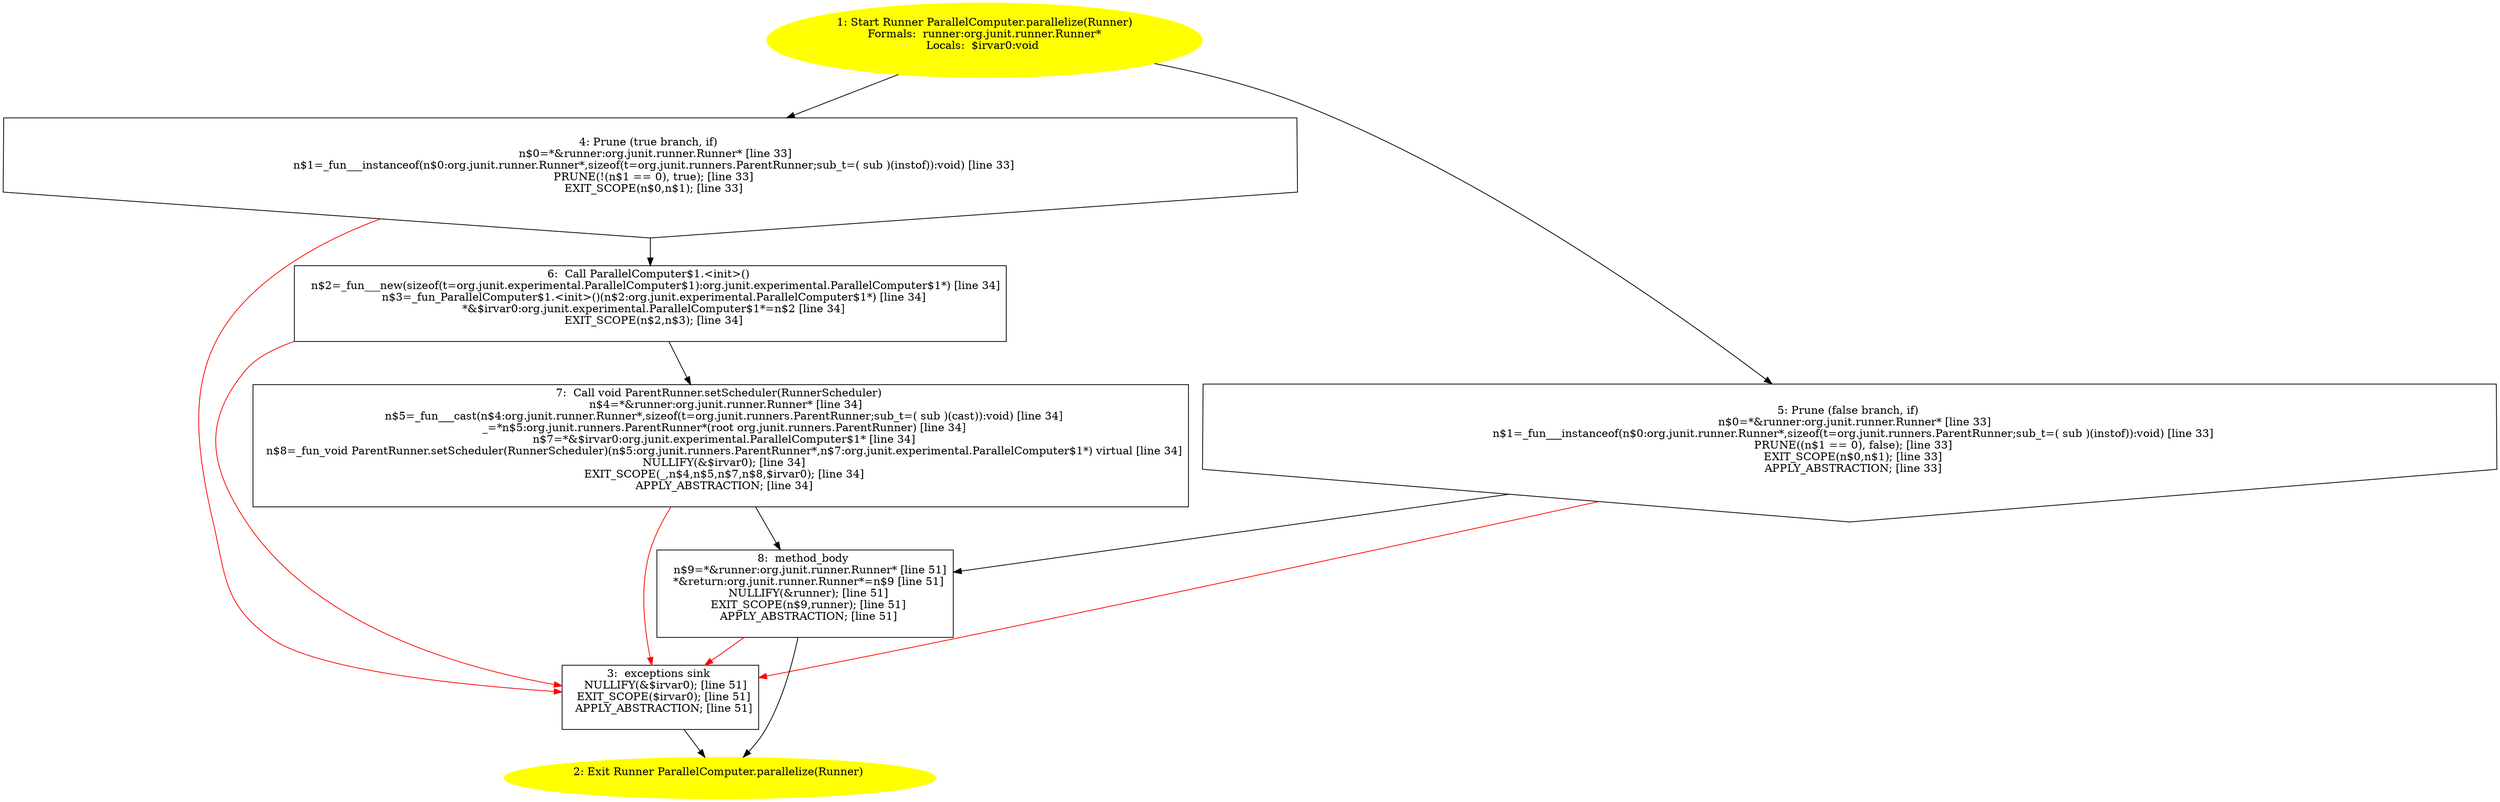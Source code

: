 /* @generated */
digraph cfg {
"org.junit.experimental.ParallelComputer.parallelize(org.junit.runner.Runner):org.junit.runner.Runner.d06c25cf7003249fef7e079fe93cf233_1" [label="1: Start Runner ParallelComputer.parallelize(Runner)\nFormals:  runner:org.junit.runner.Runner*\nLocals:  $irvar0:void \n  " color=yellow style=filled]
	

	 "org.junit.experimental.ParallelComputer.parallelize(org.junit.runner.Runner):org.junit.runner.Runner.d06c25cf7003249fef7e079fe93cf233_1" -> "org.junit.experimental.ParallelComputer.parallelize(org.junit.runner.Runner):org.junit.runner.Runner.d06c25cf7003249fef7e079fe93cf233_4" ;
	 "org.junit.experimental.ParallelComputer.parallelize(org.junit.runner.Runner):org.junit.runner.Runner.d06c25cf7003249fef7e079fe93cf233_1" -> "org.junit.experimental.ParallelComputer.parallelize(org.junit.runner.Runner):org.junit.runner.Runner.d06c25cf7003249fef7e079fe93cf233_5" ;
"org.junit.experimental.ParallelComputer.parallelize(org.junit.runner.Runner):org.junit.runner.Runner.d06c25cf7003249fef7e079fe93cf233_2" [label="2: Exit Runner ParallelComputer.parallelize(Runner) \n  " color=yellow style=filled]
	

"org.junit.experimental.ParallelComputer.parallelize(org.junit.runner.Runner):org.junit.runner.Runner.d06c25cf7003249fef7e079fe93cf233_3" [label="3:  exceptions sink \n   NULLIFY(&$irvar0); [line 51]\n  EXIT_SCOPE($irvar0); [line 51]\n  APPLY_ABSTRACTION; [line 51]\n " shape="box"]
	

	 "org.junit.experimental.ParallelComputer.parallelize(org.junit.runner.Runner):org.junit.runner.Runner.d06c25cf7003249fef7e079fe93cf233_3" -> "org.junit.experimental.ParallelComputer.parallelize(org.junit.runner.Runner):org.junit.runner.Runner.d06c25cf7003249fef7e079fe93cf233_2" ;
"org.junit.experimental.ParallelComputer.parallelize(org.junit.runner.Runner):org.junit.runner.Runner.d06c25cf7003249fef7e079fe93cf233_4" [label="4: Prune (true branch, if) \n   n$0=*&runner:org.junit.runner.Runner* [line 33]\n  n$1=_fun___instanceof(n$0:org.junit.runner.Runner*,sizeof(t=org.junit.runners.ParentRunner;sub_t=( sub )(instof)):void) [line 33]\n  PRUNE(!(n$1 == 0), true); [line 33]\n  EXIT_SCOPE(n$0,n$1); [line 33]\n " shape="invhouse"]
	

	 "org.junit.experimental.ParallelComputer.parallelize(org.junit.runner.Runner):org.junit.runner.Runner.d06c25cf7003249fef7e079fe93cf233_4" -> "org.junit.experimental.ParallelComputer.parallelize(org.junit.runner.Runner):org.junit.runner.Runner.d06c25cf7003249fef7e079fe93cf233_6" ;
	 "org.junit.experimental.ParallelComputer.parallelize(org.junit.runner.Runner):org.junit.runner.Runner.d06c25cf7003249fef7e079fe93cf233_4" -> "org.junit.experimental.ParallelComputer.parallelize(org.junit.runner.Runner):org.junit.runner.Runner.d06c25cf7003249fef7e079fe93cf233_3" [color="red" ];
"org.junit.experimental.ParallelComputer.parallelize(org.junit.runner.Runner):org.junit.runner.Runner.d06c25cf7003249fef7e079fe93cf233_5" [label="5: Prune (false branch, if) \n   n$0=*&runner:org.junit.runner.Runner* [line 33]\n  n$1=_fun___instanceof(n$0:org.junit.runner.Runner*,sizeof(t=org.junit.runners.ParentRunner;sub_t=( sub )(instof)):void) [line 33]\n  PRUNE((n$1 == 0), false); [line 33]\n  EXIT_SCOPE(n$0,n$1); [line 33]\n  APPLY_ABSTRACTION; [line 33]\n " shape="invhouse"]
	

	 "org.junit.experimental.ParallelComputer.parallelize(org.junit.runner.Runner):org.junit.runner.Runner.d06c25cf7003249fef7e079fe93cf233_5" -> "org.junit.experimental.ParallelComputer.parallelize(org.junit.runner.Runner):org.junit.runner.Runner.d06c25cf7003249fef7e079fe93cf233_8" ;
	 "org.junit.experimental.ParallelComputer.parallelize(org.junit.runner.Runner):org.junit.runner.Runner.d06c25cf7003249fef7e079fe93cf233_5" -> "org.junit.experimental.ParallelComputer.parallelize(org.junit.runner.Runner):org.junit.runner.Runner.d06c25cf7003249fef7e079fe93cf233_3" [color="red" ];
"org.junit.experimental.ParallelComputer.parallelize(org.junit.runner.Runner):org.junit.runner.Runner.d06c25cf7003249fef7e079fe93cf233_6" [label="6:  Call ParallelComputer$1.<init>() \n   n$2=_fun___new(sizeof(t=org.junit.experimental.ParallelComputer$1):org.junit.experimental.ParallelComputer$1*) [line 34]\n  n$3=_fun_ParallelComputer$1.<init>()(n$2:org.junit.experimental.ParallelComputer$1*) [line 34]\n  *&$irvar0:org.junit.experimental.ParallelComputer$1*=n$2 [line 34]\n  EXIT_SCOPE(n$2,n$3); [line 34]\n " shape="box"]
	

	 "org.junit.experimental.ParallelComputer.parallelize(org.junit.runner.Runner):org.junit.runner.Runner.d06c25cf7003249fef7e079fe93cf233_6" -> "org.junit.experimental.ParallelComputer.parallelize(org.junit.runner.Runner):org.junit.runner.Runner.d06c25cf7003249fef7e079fe93cf233_7" ;
	 "org.junit.experimental.ParallelComputer.parallelize(org.junit.runner.Runner):org.junit.runner.Runner.d06c25cf7003249fef7e079fe93cf233_6" -> "org.junit.experimental.ParallelComputer.parallelize(org.junit.runner.Runner):org.junit.runner.Runner.d06c25cf7003249fef7e079fe93cf233_3" [color="red" ];
"org.junit.experimental.ParallelComputer.parallelize(org.junit.runner.Runner):org.junit.runner.Runner.d06c25cf7003249fef7e079fe93cf233_7" [label="7:  Call void ParentRunner.setScheduler(RunnerScheduler) \n   n$4=*&runner:org.junit.runner.Runner* [line 34]\n  n$5=_fun___cast(n$4:org.junit.runner.Runner*,sizeof(t=org.junit.runners.ParentRunner;sub_t=( sub )(cast)):void) [line 34]\n  _=*n$5:org.junit.runners.ParentRunner*(root org.junit.runners.ParentRunner) [line 34]\n  n$7=*&$irvar0:org.junit.experimental.ParallelComputer$1* [line 34]\n  n$8=_fun_void ParentRunner.setScheduler(RunnerScheduler)(n$5:org.junit.runners.ParentRunner*,n$7:org.junit.experimental.ParallelComputer$1*) virtual [line 34]\n  NULLIFY(&$irvar0); [line 34]\n  EXIT_SCOPE(_,n$4,n$5,n$7,n$8,$irvar0); [line 34]\n  APPLY_ABSTRACTION; [line 34]\n " shape="box"]
	

	 "org.junit.experimental.ParallelComputer.parallelize(org.junit.runner.Runner):org.junit.runner.Runner.d06c25cf7003249fef7e079fe93cf233_7" -> "org.junit.experimental.ParallelComputer.parallelize(org.junit.runner.Runner):org.junit.runner.Runner.d06c25cf7003249fef7e079fe93cf233_8" ;
	 "org.junit.experimental.ParallelComputer.parallelize(org.junit.runner.Runner):org.junit.runner.Runner.d06c25cf7003249fef7e079fe93cf233_7" -> "org.junit.experimental.ParallelComputer.parallelize(org.junit.runner.Runner):org.junit.runner.Runner.d06c25cf7003249fef7e079fe93cf233_3" [color="red" ];
"org.junit.experimental.ParallelComputer.parallelize(org.junit.runner.Runner):org.junit.runner.Runner.d06c25cf7003249fef7e079fe93cf233_8" [label="8:  method_body \n   n$9=*&runner:org.junit.runner.Runner* [line 51]\n  *&return:org.junit.runner.Runner*=n$9 [line 51]\n  NULLIFY(&runner); [line 51]\n  EXIT_SCOPE(n$9,runner); [line 51]\n  APPLY_ABSTRACTION; [line 51]\n " shape="box"]
	

	 "org.junit.experimental.ParallelComputer.parallelize(org.junit.runner.Runner):org.junit.runner.Runner.d06c25cf7003249fef7e079fe93cf233_8" -> "org.junit.experimental.ParallelComputer.parallelize(org.junit.runner.Runner):org.junit.runner.Runner.d06c25cf7003249fef7e079fe93cf233_2" ;
	 "org.junit.experimental.ParallelComputer.parallelize(org.junit.runner.Runner):org.junit.runner.Runner.d06c25cf7003249fef7e079fe93cf233_8" -> "org.junit.experimental.ParallelComputer.parallelize(org.junit.runner.Runner):org.junit.runner.Runner.d06c25cf7003249fef7e079fe93cf233_3" [color="red" ];
}
